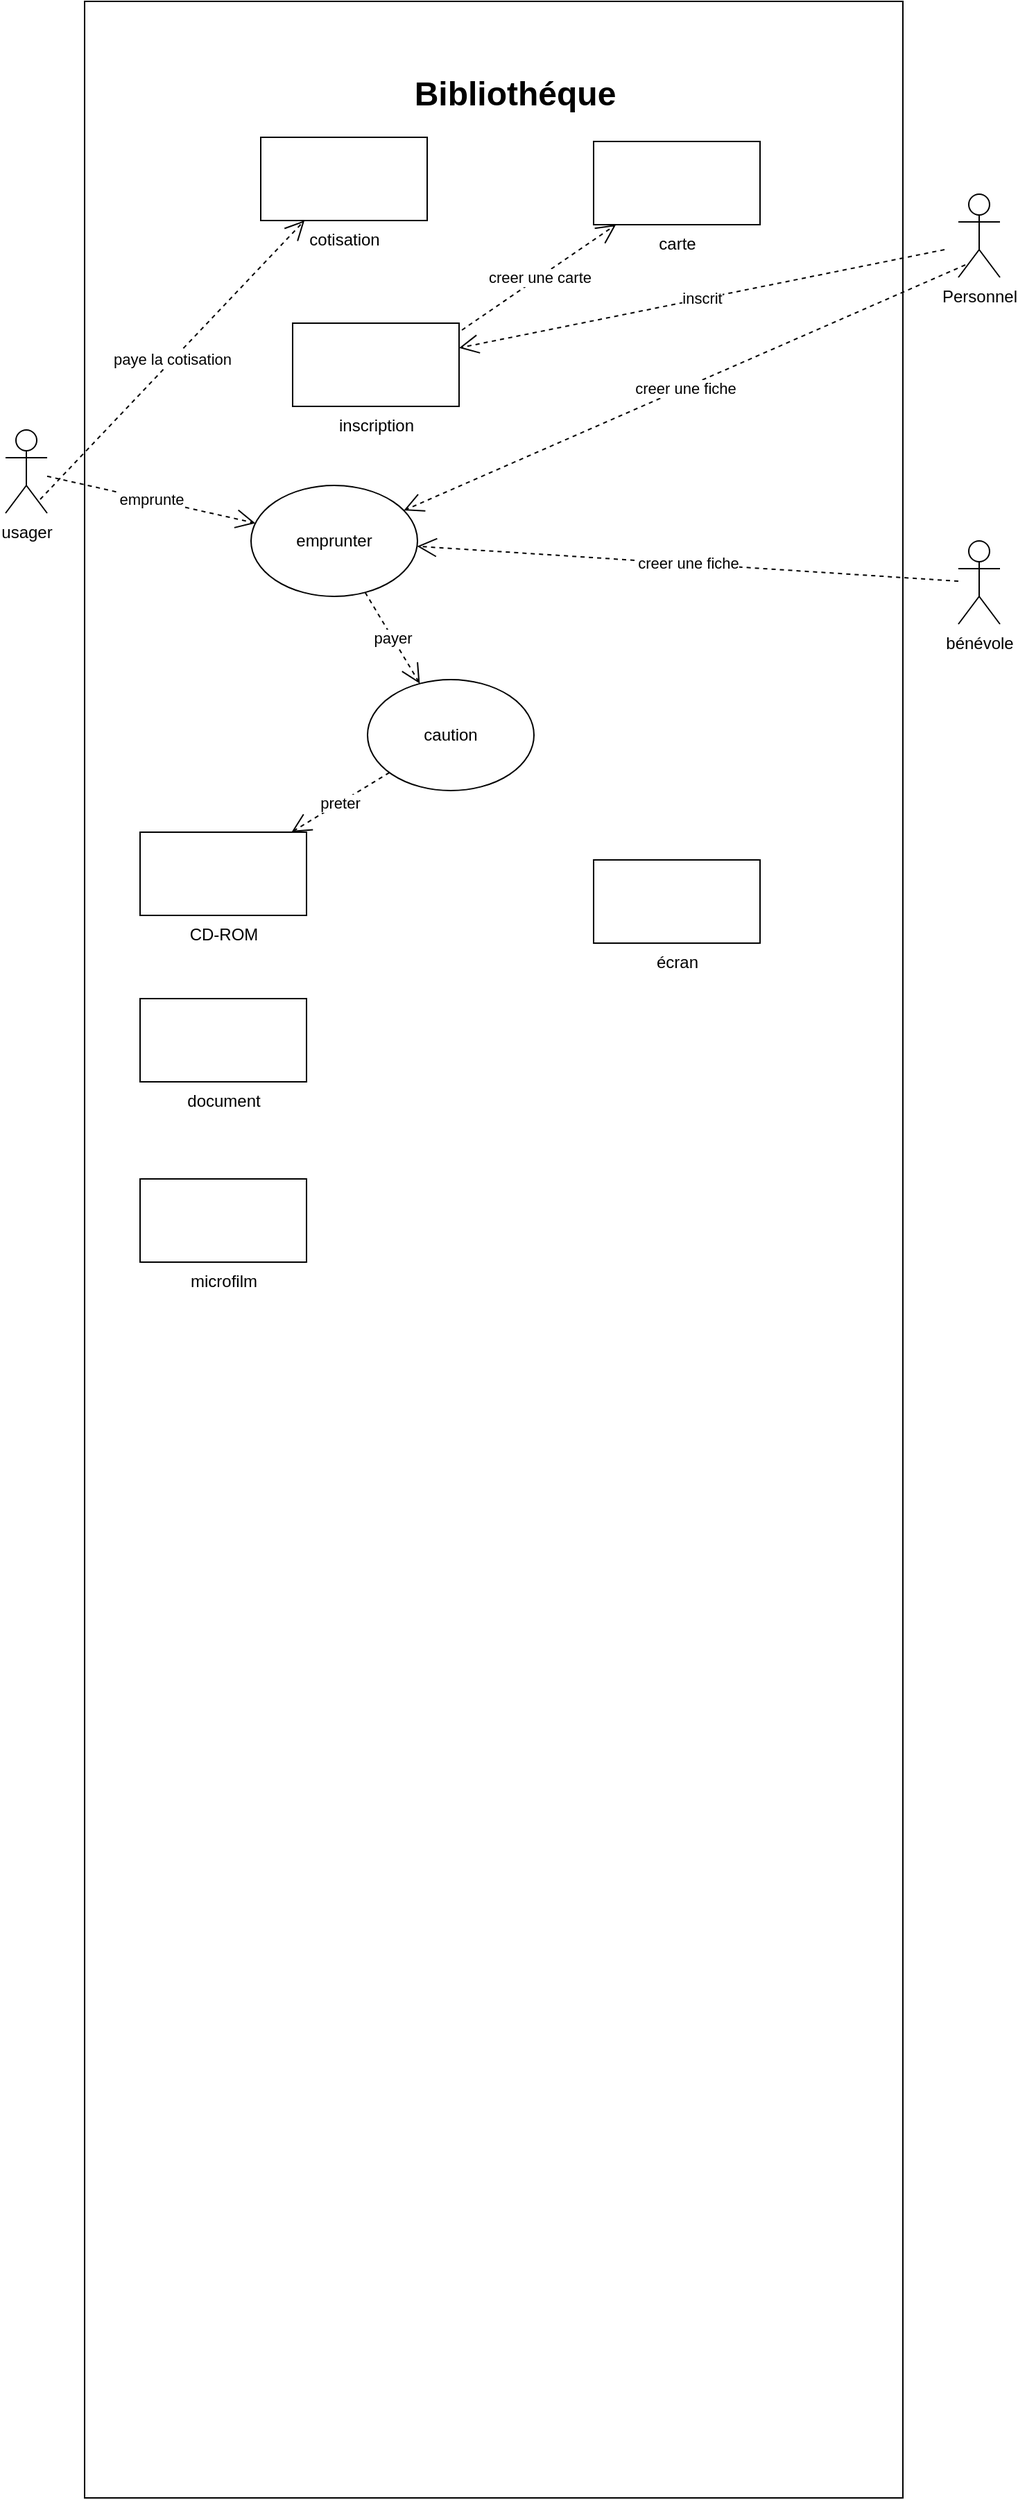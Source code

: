 <mxfile version="15.9.6" type="github">
  <diagram id="lQ0a94lmdzaRWGr032du" name="Page-1">
    <mxGraphModel dx="1350" dy="1942" grid="1" gridSize="10" guides="1" tooltips="1" connect="1" arrows="1" fold="1" page="1" pageScale="1" pageWidth="827" pageHeight="1169" math="0" shadow="0">
      <root>
        <mxCell id="0" />
        <mxCell id="1" parent="0" />
        <mxCell id="cyPY-RiiTBD_quAvL_1w-2" value="" style="rounded=0;whiteSpace=wrap;html=1;direction=south;" parent="1" vertex="1">
          <mxGeometry x="90" y="-1169" width="590" height="1800" as="geometry" />
        </mxCell>
        <mxCell id="cyPY-RiiTBD_quAvL_1w-3" value="&lt;font style=&quot;font-size: 24px&quot;&gt;&lt;b&gt;Bibliothéque&lt;/b&gt;&lt;/font&gt;" style="text;html=1;align=center;verticalAlign=middle;resizable=0;points=[];autosize=1;strokeColor=none;fillColor=none;" parent="1" vertex="1">
          <mxGeometry x="320" y="-1112" width="160" height="20" as="geometry" />
        </mxCell>
        <mxCell id="BAWyOKDqcm1cY8Z2Vvxt-1" value="usager" style="shape=umlActor;verticalLabelPosition=bottom;verticalAlign=top;html=1;outlineConnect=0;" parent="1" vertex="1">
          <mxGeometry x="33" y="-860" width="30" height="60" as="geometry" />
        </mxCell>
        <mxCell id="3aq6WHKHXTk7e97wV0Vl-1" value="Personnel" style="shape=umlActor;verticalLabelPosition=bottom;verticalAlign=top;html=1;" vertex="1" parent="1">
          <mxGeometry x="720" y="-1030" width="30" height="60" as="geometry" />
        </mxCell>
        <mxCell id="3aq6WHKHXTk7e97wV0Vl-2" value="bénévole" style="shape=umlActor;verticalLabelPosition=bottom;verticalAlign=top;html=1;" vertex="1" parent="1">
          <mxGeometry x="720" y="-780" width="30" height="60" as="geometry" />
        </mxCell>
        <mxCell id="3aq6WHKHXTk7e97wV0Vl-13" value="inscription" style="verticalLabelPosition=bottom;verticalAlign=top;html=1;shape=mxgraph.basic.rect;fillColor2=none;strokeWidth=1;size=20;indent=5;shadow=0;" vertex="1" parent="1">
          <mxGeometry x="240" y="-937" width="120" height="60" as="geometry" />
        </mxCell>
        <mxCell id="3aq6WHKHXTk7e97wV0Vl-14" value="carte" style="verticalLabelPosition=bottom;verticalAlign=top;html=1;shape=mxgraph.basic.rect;fillColor2=none;strokeWidth=1;size=20;indent=5;shadow=0;" vertex="1" parent="1">
          <mxGeometry x="457" y="-1068" width="120" height="60" as="geometry" />
        </mxCell>
        <mxCell id="3aq6WHKHXTk7e97wV0Vl-15" value="cotisation" style="verticalLabelPosition=bottom;verticalAlign=top;html=1;shape=mxgraph.basic.rect;fillColor2=none;strokeWidth=1;size=20;indent=5;shadow=0;" vertex="1" parent="1">
          <mxGeometry x="217" y="-1071" width="120" height="60" as="geometry" />
        </mxCell>
        <mxCell id="3aq6WHKHXTk7e97wV0Vl-16" value="CD-ROM" style="verticalLabelPosition=bottom;verticalAlign=top;html=1;shape=mxgraph.basic.rect;fillColor2=none;strokeWidth=1;size=20;indent=5;shadow=0;" vertex="1" parent="1">
          <mxGeometry x="130" y="-570" width="120" height="60" as="geometry" />
        </mxCell>
        <mxCell id="3aq6WHKHXTk7e97wV0Vl-17" value="document" style="verticalLabelPosition=bottom;verticalAlign=top;html=1;shape=mxgraph.basic.rect;fillColor2=none;strokeWidth=1;size=20;indent=5;shadow=0;" vertex="1" parent="1">
          <mxGeometry x="130" y="-450" width="120" height="60" as="geometry" />
        </mxCell>
        <mxCell id="3aq6WHKHXTk7e97wV0Vl-18" value="microfilm" style="verticalLabelPosition=bottom;verticalAlign=top;html=1;shape=mxgraph.basic.rect;fillColor2=none;strokeWidth=1;size=20;indent=5;shadow=0;" vertex="1" parent="1">
          <mxGeometry x="130" y="-320" width="120" height="60" as="geometry" />
        </mxCell>
        <mxCell id="3aq6WHKHXTk7e97wV0Vl-19" value="écran" style="verticalLabelPosition=bottom;verticalAlign=top;html=1;shape=mxgraph.basic.rect;fillColor2=none;strokeWidth=1;size=20;indent=5;shadow=0;" vertex="1" parent="1">
          <mxGeometry x="457" y="-550" width="120" height="60" as="geometry" />
        </mxCell>
        <mxCell id="3aq6WHKHXTk7e97wV0Vl-21" value="inscrit" style="endArrow=open;endSize=12;dashed=1;html=1;rounded=0;" edge="1" parent="1" target="3aq6WHKHXTk7e97wV0Vl-13">
          <mxGeometry width="160" relative="1" as="geometry">
            <mxPoint x="710" y="-990" as="sourcePoint" />
            <mxPoint x="490" y="-964" as="targetPoint" />
          </mxGeometry>
        </mxCell>
        <mxCell id="3aq6WHKHXTk7e97wV0Vl-22" value="creer une carte" style="endArrow=open;endSize=12;dashed=1;html=1;rounded=0;exitX=1.017;exitY=0.083;exitDx=0;exitDy=0;exitPerimeter=0;" edge="1" parent="1" source="3aq6WHKHXTk7e97wV0Vl-13" target="3aq6WHKHXTk7e97wV0Vl-14">
          <mxGeometry width="160" relative="1" as="geometry">
            <mxPoint x="330" y="-985" as="sourcePoint" />
            <mxPoint x="490" y="-985" as="targetPoint" />
          </mxGeometry>
        </mxCell>
        <mxCell id="3aq6WHKHXTk7e97wV0Vl-25" value="paye la cotisation" style="endArrow=open;endSize=12;dashed=1;html=1;rounded=0;" edge="1" parent="1" target="3aq6WHKHXTk7e97wV0Vl-15">
          <mxGeometry width="160" relative="1" as="geometry">
            <mxPoint x="58" y="-810" as="sourcePoint" />
            <mxPoint x="218" y="-810" as="targetPoint" />
          </mxGeometry>
        </mxCell>
        <mxCell id="3aq6WHKHXTk7e97wV0Vl-27" value="emprunte" style="endArrow=open;endSize=12;dashed=1;html=1;rounded=0;" edge="1" parent="1" source="BAWyOKDqcm1cY8Z2Vvxt-1" target="3aq6WHKHXTk7e97wV0Vl-32">
          <mxGeometry width="160" relative="1" as="geometry">
            <mxPoint x="330" y="-810" as="sourcePoint" />
            <mxPoint x="490" y="-810" as="targetPoint" />
          </mxGeometry>
        </mxCell>
        <mxCell id="3aq6WHKHXTk7e97wV0Vl-29" value="caution" style="ellipse;whiteSpace=wrap;html=1;shadow=0;" vertex="1" parent="1">
          <mxGeometry x="294" y="-680" width="120" height="80" as="geometry" />
        </mxCell>
        <mxCell id="3aq6WHKHXTk7e97wV0Vl-30" value="preter" style="endArrow=open;endSize=12;dashed=1;html=1;rounded=0;" edge="1" parent="1" source="3aq6WHKHXTk7e97wV0Vl-29" target="3aq6WHKHXTk7e97wV0Vl-16">
          <mxGeometry width="160" relative="1" as="geometry">
            <mxPoint x="330" y="-710" as="sourcePoint" />
            <mxPoint x="490" y="-710" as="targetPoint" />
          </mxGeometry>
        </mxCell>
        <mxCell id="3aq6WHKHXTk7e97wV0Vl-32" value="emprunter" style="ellipse;whiteSpace=wrap;html=1;shadow=0;" vertex="1" parent="1">
          <mxGeometry x="210" y="-820" width="120" height="80" as="geometry" />
        </mxCell>
        <mxCell id="3aq6WHKHXTk7e97wV0Vl-33" value="payer" style="endArrow=open;endSize=12;dashed=1;html=1;rounded=0;" edge="1" parent="1" source="3aq6WHKHXTk7e97wV0Vl-32" target="3aq6WHKHXTk7e97wV0Vl-29">
          <mxGeometry width="160" relative="1" as="geometry">
            <mxPoint x="330" y="-710" as="sourcePoint" />
            <mxPoint x="490" y="-710" as="targetPoint" />
          </mxGeometry>
        </mxCell>
        <mxCell id="3aq6WHKHXTk7e97wV0Vl-34" value="creer une fiche" style="endArrow=open;endSize=12;dashed=1;html=1;rounded=0;exitX=0.167;exitY=0.85;exitDx=0;exitDy=0;exitPerimeter=0;" edge="1" parent="1" source="3aq6WHKHXTk7e97wV0Vl-1" target="3aq6WHKHXTk7e97wV0Vl-32">
          <mxGeometry width="160" relative="1" as="geometry">
            <mxPoint x="330" y="-760" as="sourcePoint" />
            <mxPoint x="490" y="-760" as="targetPoint" />
          </mxGeometry>
        </mxCell>
        <mxCell id="3aq6WHKHXTk7e97wV0Vl-35" value="creer une fiche" style="endArrow=open;endSize=12;dashed=1;html=1;rounded=0;" edge="1" parent="1" source="3aq6WHKHXTk7e97wV0Vl-2" target="3aq6WHKHXTk7e97wV0Vl-32">
          <mxGeometry width="160" relative="1" as="geometry">
            <mxPoint x="330" y="-760" as="sourcePoint" />
            <mxPoint x="490" y="-760" as="targetPoint" />
          </mxGeometry>
        </mxCell>
      </root>
    </mxGraphModel>
  </diagram>
</mxfile>
